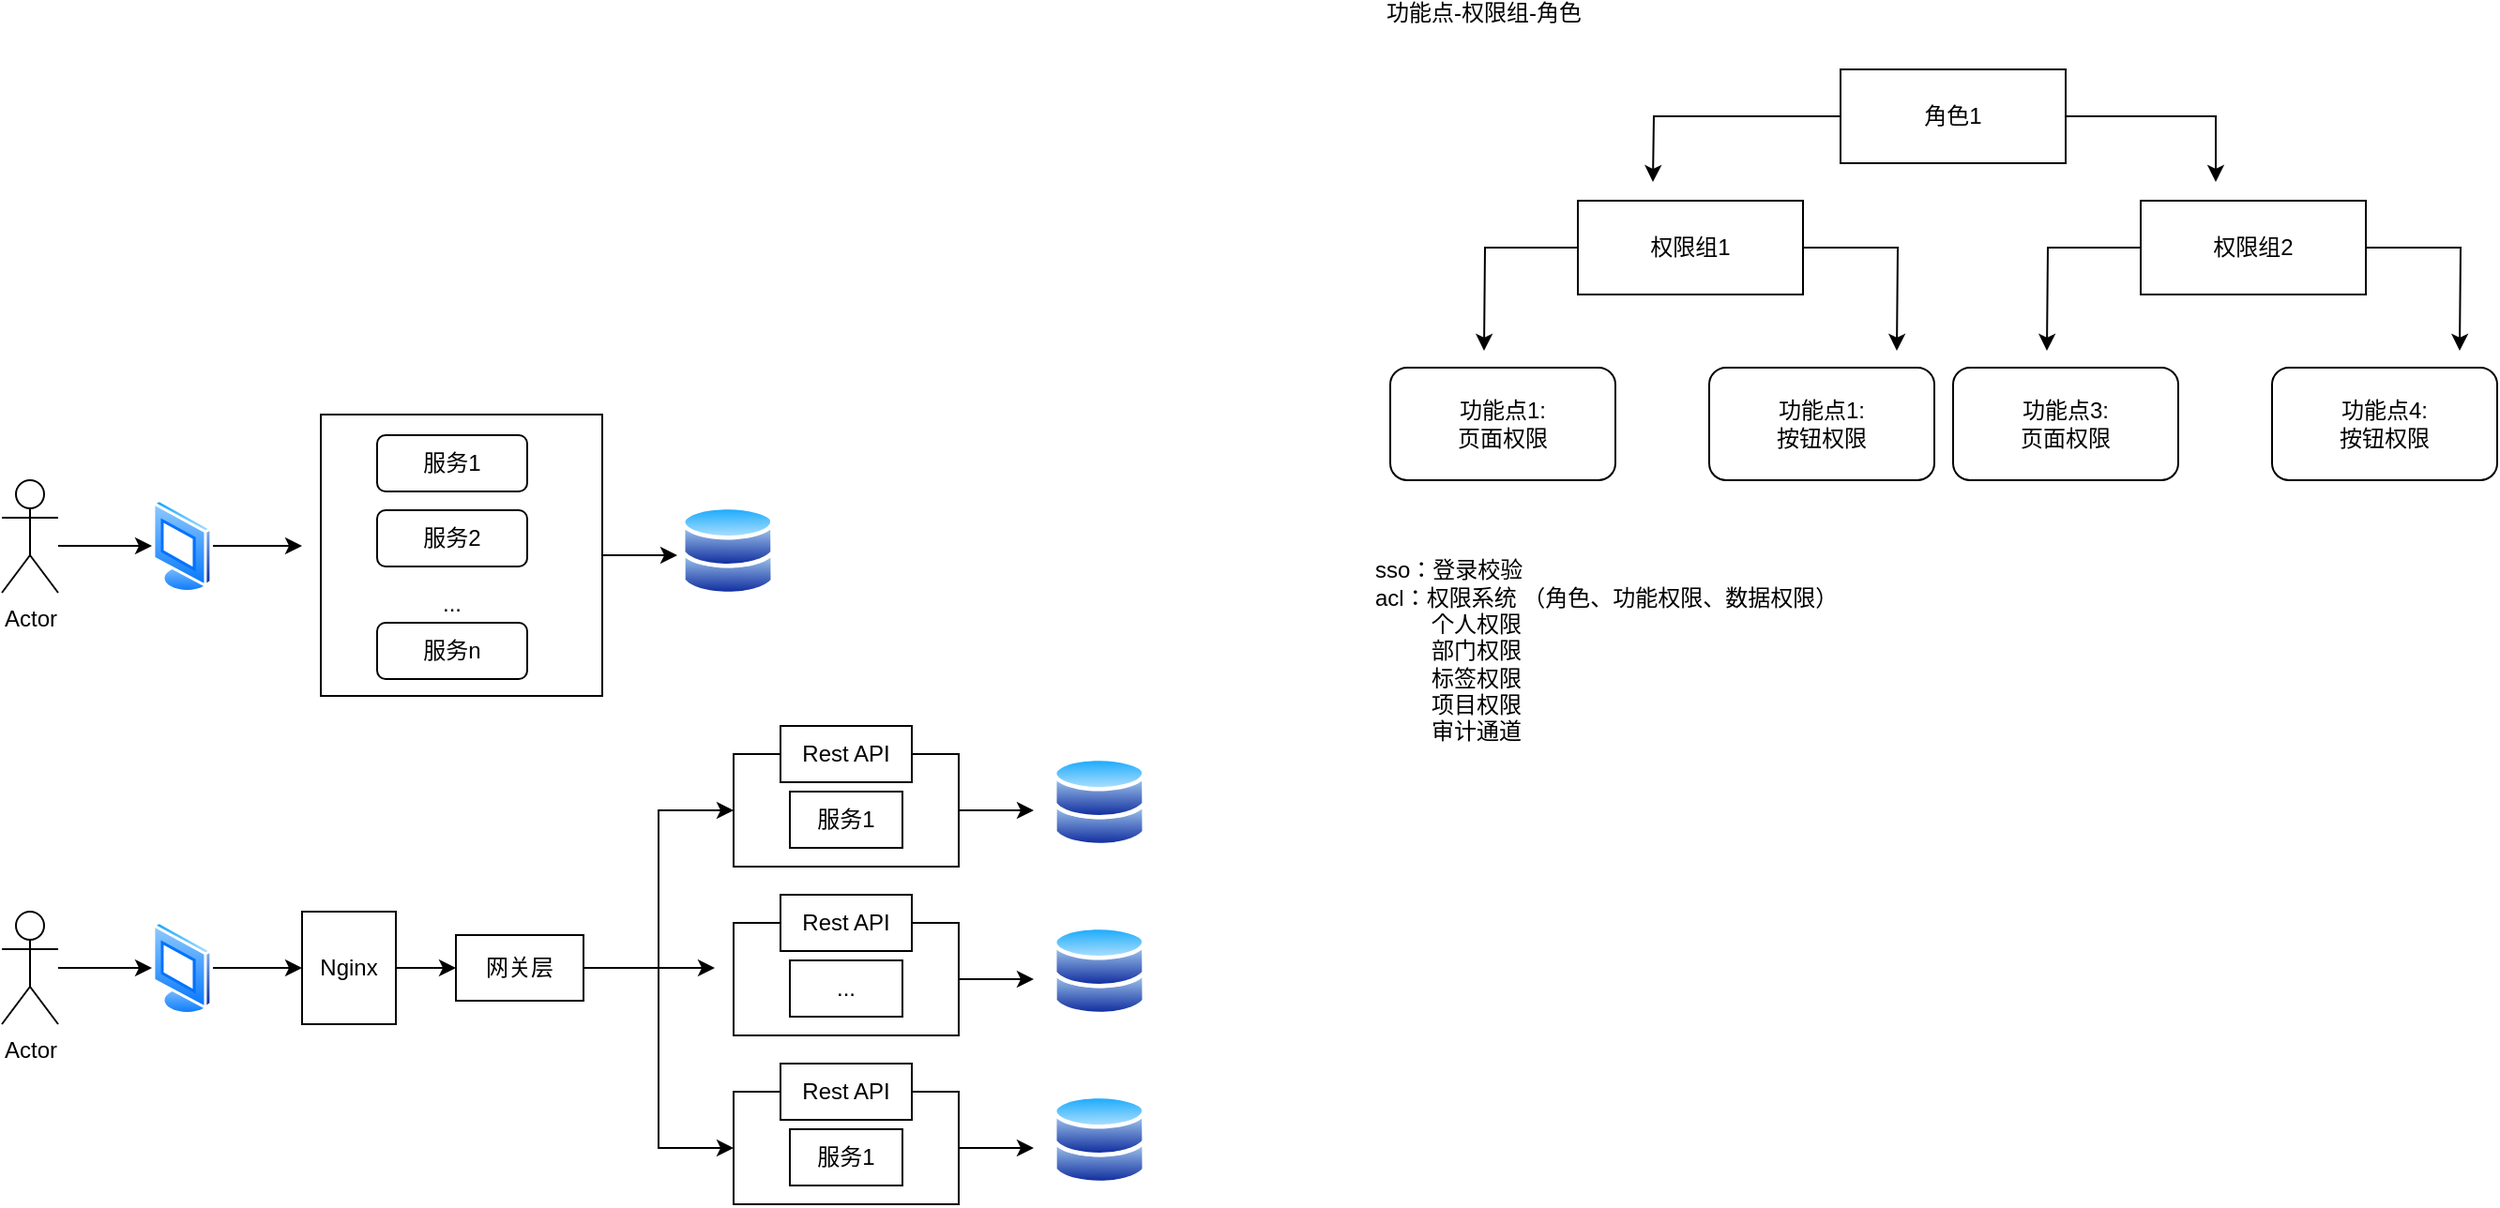<mxfile version="14.6.11" type="github">
  <diagram id="CTsnZammjAMSIcORTnyI" name="第 1 页">
    <mxGraphModel dx="1865" dy="580" grid="1" gridSize="10" guides="1" tooltips="1" connect="1" arrows="1" fold="1" page="1" pageScale="1" pageWidth="827" pageHeight="1169" math="0" shadow="0">
      <root>
        <mxCell id="0" />
        <mxCell id="1" parent="0" />
        <mxCell id="ZHdbwzC-G7Lzx-5WtaMa-1" value="功能点-权限组-角色" style="text;html=1;strokeColor=none;fillColor=none;align=center;verticalAlign=middle;whiteSpace=wrap;rounded=0;" parent="1" vertex="1">
          <mxGeometry x="-70" y="10" width="120" as="geometry" />
        </mxCell>
        <mxCell id="ZHdbwzC-G7Lzx-5WtaMa-5" style="edgeStyle=orthogonalEdgeStyle;rounded=0;orthogonalLoop=1;jettySize=auto;html=1;" parent="1" source="ZHdbwzC-G7Lzx-5WtaMa-2" edge="1">
          <mxGeometry relative="1" as="geometry">
            <mxPoint x="80" y="100" as="targetPoint" />
          </mxGeometry>
        </mxCell>
        <mxCell id="ZHdbwzC-G7Lzx-5WtaMa-6" style="edgeStyle=orthogonalEdgeStyle;rounded=0;orthogonalLoop=1;jettySize=auto;html=1;" parent="1" source="ZHdbwzC-G7Lzx-5WtaMa-2" edge="1">
          <mxGeometry relative="1" as="geometry">
            <mxPoint x="380" y="100" as="targetPoint" />
            <Array as="points">
              <mxPoint x="380" y="65" />
              <mxPoint x="380" y="100" />
            </Array>
          </mxGeometry>
        </mxCell>
        <mxCell id="ZHdbwzC-G7Lzx-5WtaMa-2" value="角色1" style="rounded=0;whiteSpace=wrap;html=1;" parent="1" vertex="1">
          <mxGeometry x="180" y="40" width="120" height="50" as="geometry" />
        </mxCell>
        <mxCell id="ZHdbwzC-G7Lzx-5WtaMa-10" style="edgeStyle=orthogonalEdgeStyle;rounded=0;orthogonalLoop=1;jettySize=auto;html=1;" parent="1" source="ZHdbwzC-G7Lzx-5WtaMa-3" edge="1">
          <mxGeometry relative="1" as="geometry">
            <mxPoint x="-10" y="190" as="targetPoint" />
          </mxGeometry>
        </mxCell>
        <mxCell id="ZHdbwzC-G7Lzx-5WtaMa-11" style="edgeStyle=orthogonalEdgeStyle;rounded=0;orthogonalLoop=1;jettySize=auto;html=1;" parent="1" source="ZHdbwzC-G7Lzx-5WtaMa-3" edge="1">
          <mxGeometry relative="1" as="geometry">
            <mxPoint x="210" y="190" as="targetPoint" />
          </mxGeometry>
        </mxCell>
        <mxCell id="ZHdbwzC-G7Lzx-5WtaMa-3" value="权限组1" style="rounded=0;whiteSpace=wrap;html=1;" parent="1" vertex="1">
          <mxGeometry x="40" y="110" width="120" height="50" as="geometry" />
        </mxCell>
        <mxCell id="ZHdbwzC-G7Lzx-5WtaMa-7" value="功能点1:&lt;br&gt;页面权限" style="rounded=1;whiteSpace=wrap;html=1;" parent="1" vertex="1">
          <mxGeometry x="-60" y="199" width="120" height="60" as="geometry" />
        </mxCell>
        <mxCell id="ZHdbwzC-G7Lzx-5WtaMa-8" value="功能点1:&lt;br&gt;按钮权限" style="rounded=1;whiteSpace=wrap;html=1;" parent="1" vertex="1">
          <mxGeometry x="110" y="199" width="120" height="60" as="geometry" />
        </mxCell>
        <mxCell id="ZHdbwzC-G7Lzx-5WtaMa-12" style="edgeStyle=orthogonalEdgeStyle;rounded=0;orthogonalLoop=1;jettySize=auto;html=1;" parent="1" source="ZHdbwzC-G7Lzx-5WtaMa-14" edge="1">
          <mxGeometry relative="1" as="geometry">
            <mxPoint x="290" y="190" as="targetPoint" />
          </mxGeometry>
        </mxCell>
        <mxCell id="ZHdbwzC-G7Lzx-5WtaMa-13" style="edgeStyle=orthogonalEdgeStyle;rounded=0;orthogonalLoop=1;jettySize=auto;html=1;" parent="1" source="ZHdbwzC-G7Lzx-5WtaMa-14" edge="1">
          <mxGeometry relative="1" as="geometry">
            <mxPoint x="510" y="190" as="targetPoint" />
          </mxGeometry>
        </mxCell>
        <mxCell id="ZHdbwzC-G7Lzx-5WtaMa-14" value="权限组2" style="rounded=0;whiteSpace=wrap;html=1;" parent="1" vertex="1">
          <mxGeometry x="340" y="110" width="120" height="50" as="geometry" />
        </mxCell>
        <mxCell id="ZHdbwzC-G7Lzx-5WtaMa-15" value="功能点3:&lt;br&gt;页面权限" style="rounded=1;whiteSpace=wrap;html=1;" parent="1" vertex="1">
          <mxGeometry x="240" y="199" width="120" height="60" as="geometry" />
        </mxCell>
        <mxCell id="ZHdbwzC-G7Lzx-5WtaMa-16" value="功能点4:&lt;br&gt;按钮权限" style="rounded=1;whiteSpace=wrap;html=1;" parent="1" vertex="1">
          <mxGeometry x="410" y="199" width="120" height="60" as="geometry" />
        </mxCell>
        <mxCell id="ZHdbwzC-G7Lzx-5WtaMa-17" value="sso：登录校验&amp;nbsp;&lt;br&gt;acl：权限系统 （角色、功能权限、数据权限）&lt;br&gt;&amp;nbsp; &amp;nbsp; &amp;nbsp; &amp;nbsp; &amp;nbsp;个人权限&lt;br&gt;&amp;nbsp; &amp;nbsp; &amp;nbsp; &amp;nbsp; &amp;nbsp;部门权限&lt;br&gt;&amp;nbsp; &amp;nbsp; &amp;nbsp; &amp;nbsp; &amp;nbsp;标签权限&lt;br&gt;&amp;nbsp; &amp;nbsp; &amp;nbsp; &amp;nbsp; &amp;nbsp;项目权限&lt;br&gt;&amp;nbsp; &amp;nbsp; &amp;nbsp; &amp;nbsp; &amp;nbsp;审计通道" style="text;html=1;strokeColor=none;fillColor=none;align=left;verticalAlign=middle;whiteSpace=wrap;rounded=0;" parent="1" vertex="1">
          <mxGeometry x="-70" y="290" width="270" height="120" as="geometry" />
        </mxCell>
        <mxCell id="2P7nH7L42dO1V2jrX-Xn-5" style="edgeStyle=orthogonalEdgeStyle;rounded=0;orthogonalLoop=1;jettySize=auto;html=1;entryX=0;entryY=0.5;entryDx=0;entryDy=0;" edge="1" parent="1" source="2P7nH7L42dO1V2jrX-Xn-1" target="2P7nH7L42dO1V2jrX-Xn-4">
          <mxGeometry relative="1" as="geometry">
            <Array as="points">
              <mxPoint x="-750" y="294" />
              <mxPoint x="-750" y="294" />
            </Array>
          </mxGeometry>
        </mxCell>
        <mxCell id="2P7nH7L42dO1V2jrX-Xn-1" value="Actor" style="shape=umlActor;verticalLabelPosition=bottom;verticalAlign=top;html=1;outlineConnect=0;" vertex="1" parent="1">
          <mxGeometry x="-800" y="259" width="30" height="60" as="geometry" />
        </mxCell>
        <mxCell id="2P7nH7L42dO1V2jrX-Xn-13" style="edgeStyle=orthogonalEdgeStyle;rounded=0;orthogonalLoop=1;jettySize=auto;html=1;" edge="1" parent="1" source="2P7nH7L42dO1V2jrX-Xn-4">
          <mxGeometry relative="1" as="geometry">
            <mxPoint x="-640" y="294" as="targetPoint" />
          </mxGeometry>
        </mxCell>
        <mxCell id="2P7nH7L42dO1V2jrX-Xn-4" value="" style="aspect=fixed;perimeter=ellipsePerimeter;html=1;align=center;shadow=0;dashed=0;spacingTop=3;image;image=img/lib/active_directory/vista_terminal.svg;" vertex="1" parent="1">
          <mxGeometry x="-720" y="269" width="32.5" height="50" as="geometry" />
        </mxCell>
        <mxCell id="2P7nH7L42dO1V2jrX-Xn-15" style="edgeStyle=orthogonalEdgeStyle;rounded=0;orthogonalLoop=1;jettySize=auto;html=1;" edge="1" parent="1" source="2P7nH7L42dO1V2jrX-Xn-7">
          <mxGeometry relative="1" as="geometry">
            <mxPoint x="-440" y="299" as="targetPoint" />
          </mxGeometry>
        </mxCell>
        <mxCell id="2P7nH7L42dO1V2jrX-Xn-7" value="" style="whiteSpace=wrap;html=1;aspect=fixed;" vertex="1" parent="1">
          <mxGeometry x="-630" y="224" width="150" height="150" as="geometry" />
        </mxCell>
        <mxCell id="2P7nH7L42dO1V2jrX-Xn-8" value="服务1" style="rounded=1;whiteSpace=wrap;html=1;" vertex="1" parent="1">
          <mxGeometry x="-600" y="235" width="80" height="30" as="geometry" />
        </mxCell>
        <mxCell id="2P7nH7L42dO1V2jrX-Xn-9" value="服务2" style="rounded=1;whiteSpace=wrap;html=1;" vertex="1" parent="1">
          <mxGeometry x="-600" y="275" width="80" height="30" as="geometry" />
        </mxCell>
        <mxCell id="2P7nH7L42dO1V2jrX-Xn-10" value="服务n" style="rounded=1;whiteSpace=wrap;html=1;" vertex="1" parent="1">
          <mxGeometry x="-600" y="335" width="80" height="30" as="geometry" />
        </mxCell>
        <mxCell id="2P7nH7L42dO1V2jrX-Xn-11" value="..." style="text;html=1;strokeColor=none;fillColor=none;align=center;verticalAlign=middle;whiteSpace=wrap;rounded=0;" vertex="1" parent="1">
          <mxGeometry x="-580" y="315" width="40" height="20" as="geometry" />
        </mxCell>
        <mxCell id="2P7nH7L42dO1V2jrX-Xn-14" value="" style="aspect=fixed;perimeter=ellipsePerimeter;html=1;align=center;shadow=0;dashed=0;spacingTop=3;image;image=img/lib/active_directory/databases.svg;" vertex="1" parent="1">
          <mxGeometry x="-438" y="272" width="50" height="49" as="geometry" />
        </mxCell>
        <mxCell id="2P7nH7L42dO1V2jrX-Xn-18" style="edgeStyle=orthogonalEdgeStyle;rounded=0;orthogonalLoop=1;jettySize=auto;html=1;" edge="1" parent="1" source="2P7nH7L42dO1V2jrX-Xn-16" target="2P7nH7L42dO1V2jrX-Xn-17">
          <mxGeometry relative="1" as="geometry" />
        </mxCell>
        <mxCell id="2P7nH7L42dO1V2jrX-Xn-16" value="Actor" style="shape=umlActor;verticalLabelPosition=bottom;verticalAlign=top;html=1;outlineConnect=0;" vertex="1" parent="1">
          <mxGeometry x="-800" y="489" width="30" height="60" as="geometry" />
        </mxCell>
        <mxCell id="2P7nH7L42dO1V2jrX-Xn-21" style="edgeStyle=orthogonalEdgeStyle;rounded=0;orthogonalLoop=1;jettySize=auto;html=1;entryX=0;entryY=0.5;entryDx=0;entryDy=0;" edge="1" parent="1" source="2P7nH7L42dO1V2jrX-Xn-17" target="2P7nH7L42dO1V2jrX-Xn-20">
          <mxGeometry relative="1" as="geometry" />
        </mxCell>
        <mxCell id="2P7nH7L42dO1V2jrX-Xn-17" value="" style="aspect=fixed;perimeter=ellipsePerimeter;html=1;align=center;shadow=0;dashed=0;spacingTop=3;image;image=img/lib/active_directory/vista_terminal.svg;" vertex="1" parent="1">
          <mxGeometry x="-720" y="494" width="32.5" height="50" as="geometry" />
        </mxCell>
        <mxCell id="2P7nH7L42dO1V2jrX-Xn-39" style="edgeStyle=orthogonalEdgeStyle;rounded=0;orthogonalLoop=1;jettySize=auto;html=1;entryX=0;entryY=0.5;entryDx=0;entryDy=0;" edge="1" parent="1" source="2P7nH7L42dO1V2jrX-Xn-20" target="2P7nH7L42dO1V2jrX-Xn-23">
          <mxGeometry relative="1" as="geometry" />
        </mxCell>
        <mxCell id="2P7nH7L42dO1V2jrX-Xn-20" value="Nginx" style="rounded=0;whiteSpace=wrap;html=1;" vertex="1" parent="1">
          <mxGeometry x="-640" y="489" width="50" height="60" as="geometry" />
        </mxCell>
        <mxCell id="2P7nH7L42dO1V2jrX-Xn-40" style="edgeStyle=orthogonalEdgeStyle;rounded=0;orthogonalLoop=1;jettySize=auto;html=1;" edge="1" parent="1" source="2P7nH7L42dO1V2jrX-Xn-23">
          <mxGeometry relative="1" as="geometry">
            <mxPoint x="-420" y="519" as="targetPoint" />
          </mxGeometry>
        </mxCell>
        <mxCell id="2P7nH7L42dO1V2jrX-Xn-41" style="edgeStyle=orthogonalEdgeStyle;rounded=0;orthogonalLoop=1;jettySize=auto;html=1;entryX=0;entryY=0.5;entryDx=0;entryDy=0;" edge="1" parent="1" source="2P7nH7L42dO1V2jrX-Xn-23" target="2P7nH7L42dO1V2jrX-Xn-24">
          <mxGeometry relative="1" as="geometry" />
        </mxCell>
        <mxCell id="2P7nH7L42dO1V2jrX-Xn-42" style="edgeStyle=orthogonalEdgeStyle;rounded=0;orthogonalLoop=1;jettySize=auto;html=1;entryX=0;entryY=0.5;entryDx=0;entryDy=0;" edge="1" parent="1" source="2P7nH7L42dO1V2jrX-Xn-23" target="2P7nH7L42dO1V2jrX-Xn-35">
          <mxGeometry relative="1" as="geometry" />
        </mxCell>
        <mxCell id="2P7nH7L42dO1V2jrX-Xn-23" value="网关层" style="rounded=0;whiteSpace=wrap;html=1;" vertex="1" parent="1">
          <mxGeometry x="-558" y="501.5" width="68" height="35" as="geometry" />
        </mxCell>
        <mxCell id="2P7nH7L42dO1V2jrX-Xn-28" style="edgeStyle=orthogonalEdgeStyle;rounded=0;orthogonalLoop=1;jettySize=auto;html=1;" edge="1" parent="1" source="2P7nH7L42dO1V2jrX-Xn-24">
          <mxGeometry relative="1" as="geometry">
            <mxPoint x="-250" y="435" as="targetPoint" />
          </mxGeometry>
        </mxCell>
        <mxCell id="2P7nH7L42dO1V2jrX-Xn-24" value="" style="rounded=0;whiteSpace=wrap;html=1;" vertex="1" parent="1">
          <mxGeometry x="-410" y="405" width="120" height="60" as="geometry" />
        </mxCell>
        <mxCell id="2P7nH7L42dO1V2jrX-Xn-25" value="服务1" style="rounded=0;whiteSpace=wrap;html=1;" vertex="1" parent="1">
          <mxGeometry x="-380" y="425" width="60" height="30" as="geometry" />
        </mxCell>
        <mxCell id="2P7nH7L42dO1V2jrX-Xn-26" value="Rest API" style="rounded=0;whiteSpace=wrap;html=1;" vertex="1" parent="1">
          <mxGeometry x="-385" y="390" width="70" height="30" as="geometry" />
        </mxCell>
        <mxCell id="2P7nH7L42dO1V2jrX-Xn-27" value="" style="aspect=fixed;perimeter=ellipsePerimeter;html=1;align=center;shadow=0;dashed=0;spacingTop=3;image;image=img/lib/active_directory/databases.svg;" vertex="1" parent="1">
          <mxGeometry x="-240" y="406" width="50" height="49" as="geometry" />
        </mxCell>
        <mxCell id="2P7nH7L42dO1V2jrX-Xn-29" style="edgeStyle=orthogonalEdgeStyle;rounded=0;orthogonalLoop=1;jettySize=auto;html=1;" edge="1" parent="1" source="2P7nH7L42dO1V2jrX-Xn-30">
          <mxGeometry relative="1" as="geometry">
            <mxPoint x="-250" y="525" as="targetPoint" />
          </mxGeometry>
        </mxCell>
        <mxCell id="2P7nH7L42dO1V2jrX-Xn-30" value="" style="rounded=0;whiteSpace=wrap;html=1;" vertex="1" parent="1">
          <mxGeometry x="-410" y="495" width="120" height="60" as="geometry" />
        </mxCell>
        <mxCell id="2P7nH7L42dO1V2jrX-Xn-31" value="..." style="rounded=0;whiteSpace=wrap;html=1;" vertex="1" parent="1">
          <mxGeometry x="-380" y="515" width="60" height="30" as="geometry" />
        </mxCell>
        <mxCell id="2P7nH7L42dO1V2jrX-Xn-32" value="Rest API" style="rounded=0;whiteSpace=wrap;html=1;" vertex="1" parent="1">
          <mxGeometry x="-385" y="480" width="70" height="30" as="geometry" />
        </mxCell>
        <mxCell id="2P7nH7L42dO1V2jrX-Xn-33" value="" style="aspect=fixed;perimeter=ellipsePerimeter;html=1;align=center;shadow=0;dashed=0;spacingTop=3;image;image=img/lib/active_directory/databases.svg;" vertex="1" parent="1">
          <mxGeometry x="-240" y="496" width="50" height="49" as="geometry" />
        </mxCell>
        <mxCell id="2P7nH7L42dO1V2jrX-Xn-34" style="edgeStyle=orthogonalEdgeStyle;rounded=0;orthogonalLoop=1;jettySize=auto;html=1;" edge="1" parent="1" source="2P7nH7L42dO1V2jrX-Xn-35">
          <mxGeometry relative="1" as="geometry">
            <mxPoint x="-250" y="615" as="targetPoint" />
          </mxGeometry>
        </mxCell>
        <mxCell id="2P7nH7L42dO1V2jrX-Xn-35" value="" style="rounded=0;whiteSpace=wrap;html=1;" vertex="1" parent="1">
          <mxGeometry x="-410" y="585" width="120" height="60" as="geometry" />
        </mxCell>
        <mxCell id="2P7nH7L42dO1V2jrX-Xn-36" value="服务1" style="rounded=0;whiteSpace=wrap;html=1;" vertex="1" parent="1">
          <mxGeometry x="-380" y="605" width="60" height="30" as="geometry" />
        </mxCell>
        <mxCell id="2P7nH7L42dO1V2jrX-Xn-37" value="Rest API" style="rounded=0;whiteSpace=wrap;html=1;" vertex="1" parent="1">
          <mxGeometry x="-385" y="570" width="70" height="30" as="geometry" />
        </mxCell>
        <mxCell id="2P7nH7L42dO1V2jrX-Xn-38" value="" style="aspect=fixed;perimeter=ellipsePerimeter;html=1;align=center;shadow=0;dashed=0;spacingTop=3;image;image=img/lib/active_directory/databases.svg;" vertex="1" parent="1">
          <mxGeometry x="-240" y="586" width="50" height="49" as="geometry" />
        </mxCell>
      </root>
    </mxGraphModel>
  </diagram>
</mxfile>
